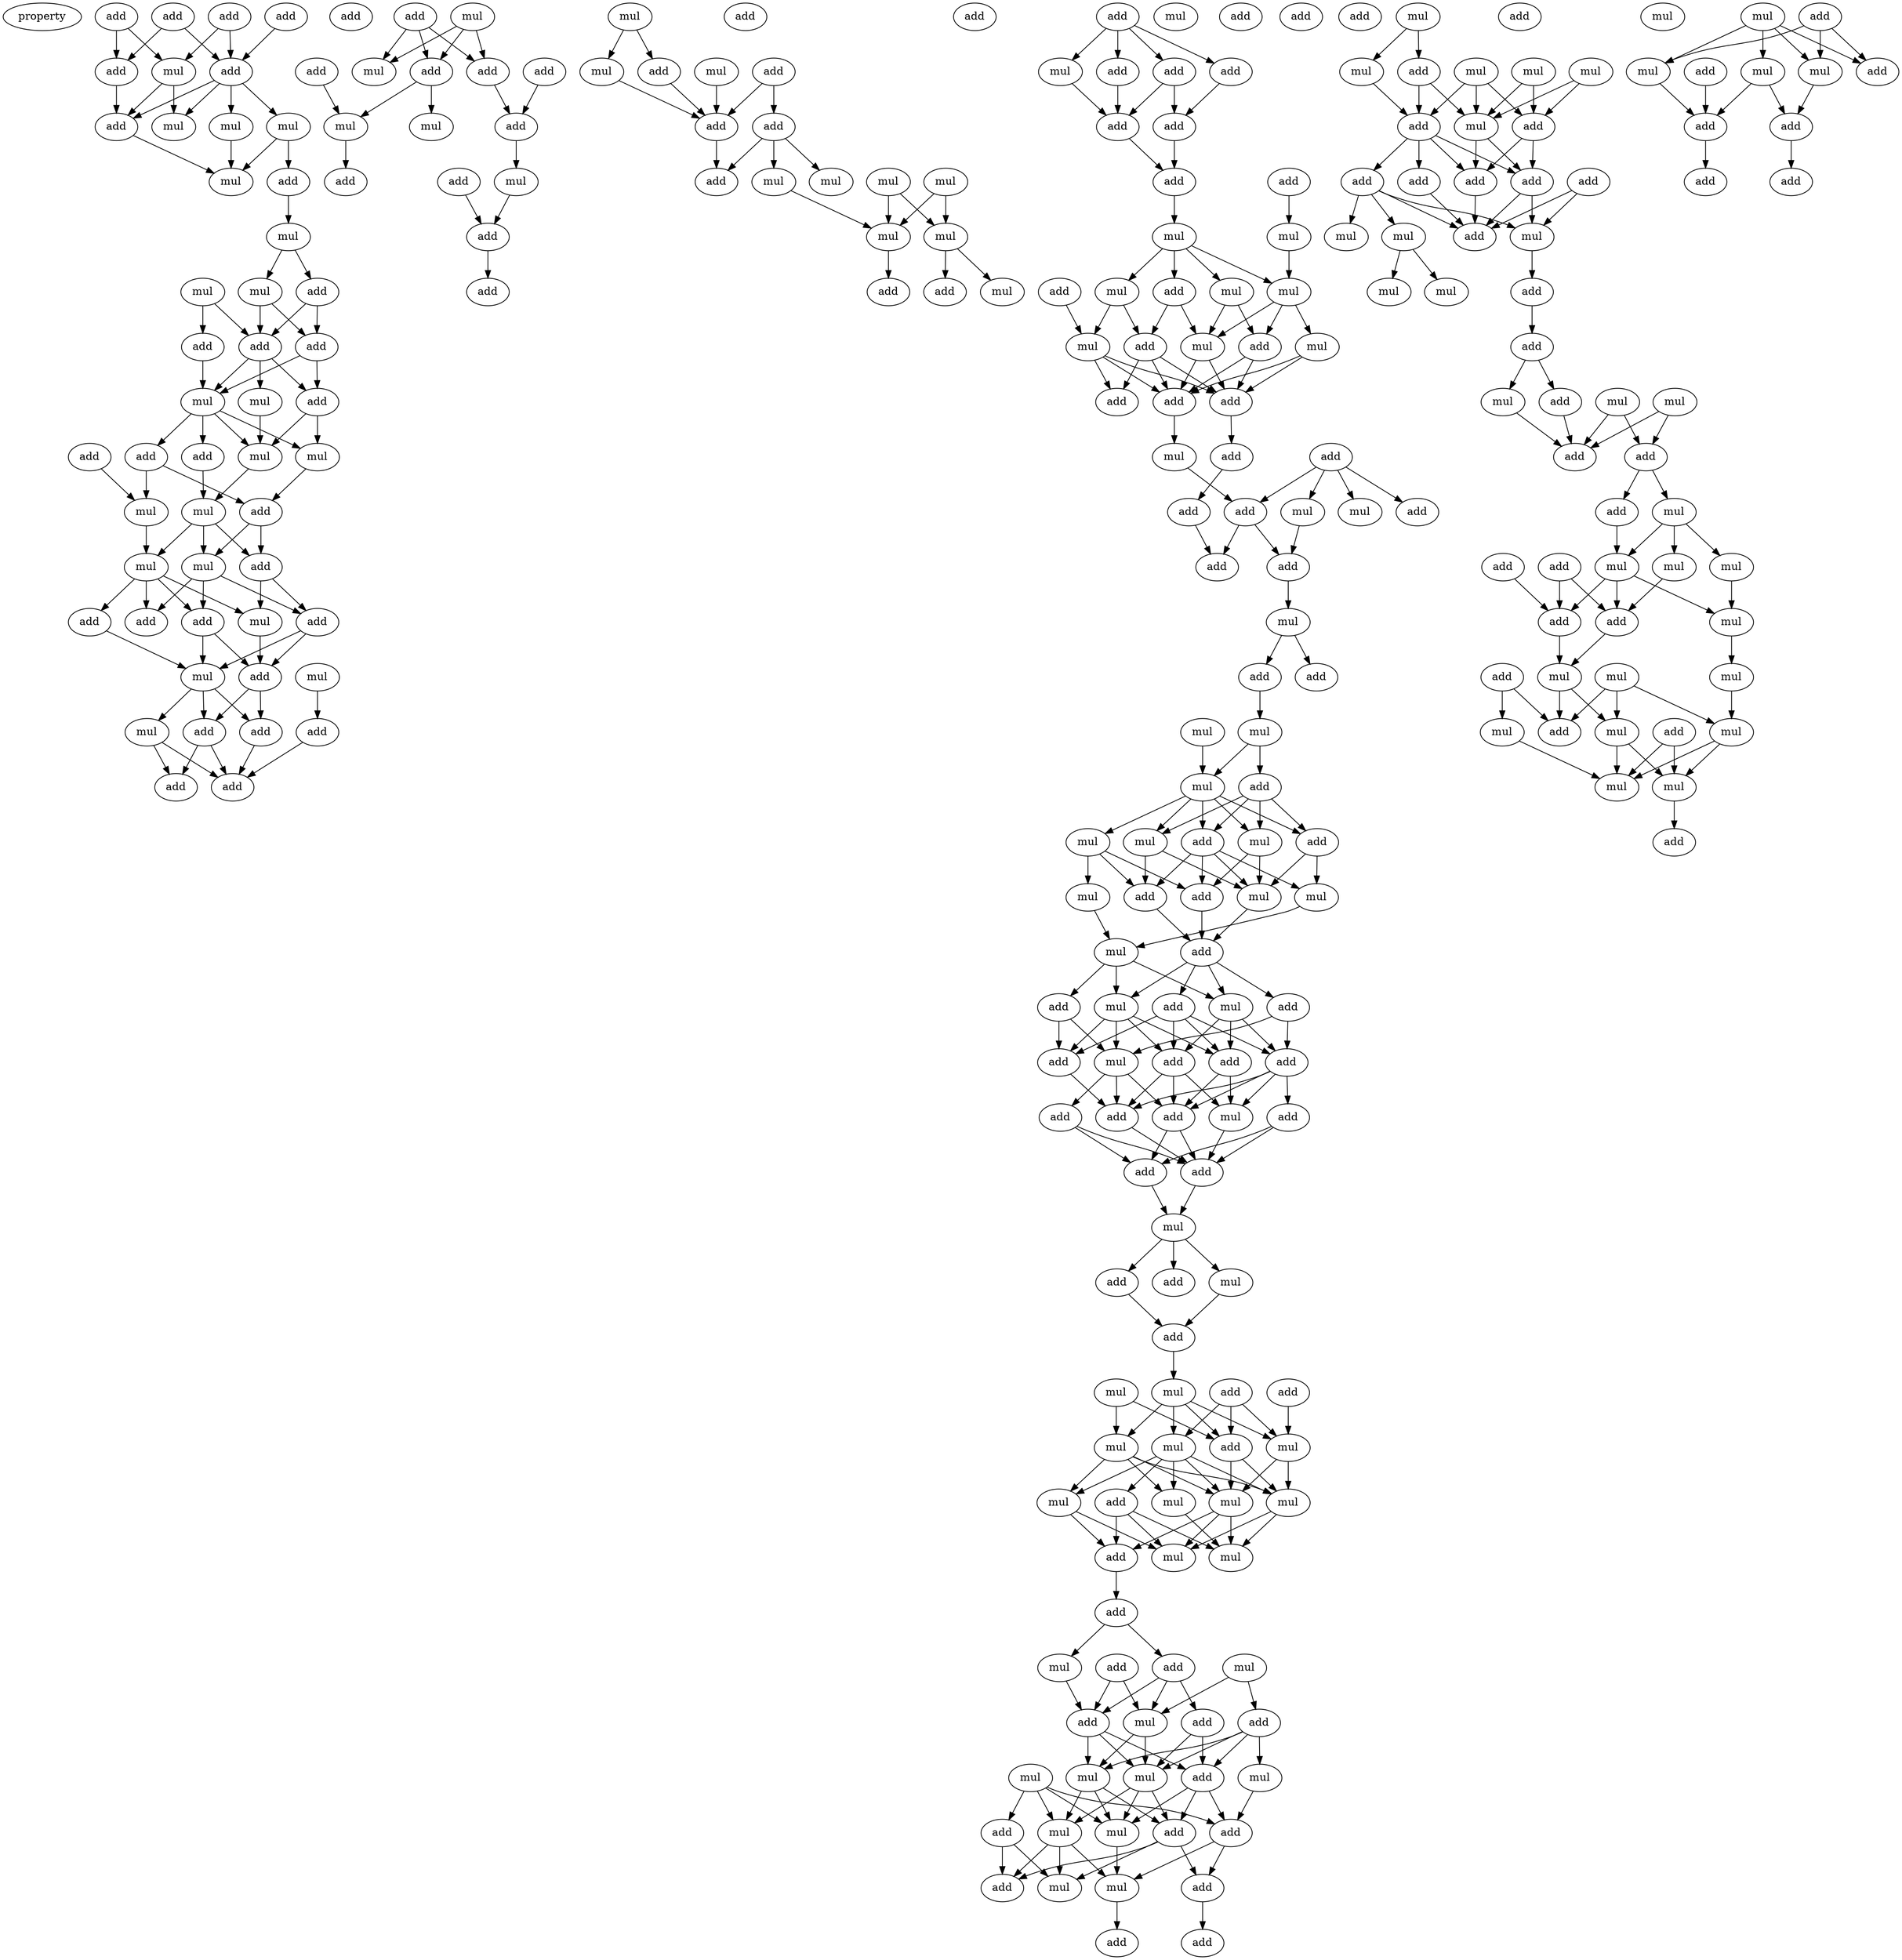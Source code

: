digraph {
    node [fontcolor=black]
    property [mul=2,lf=1.7]
    0 [ label = add ];
    1 [ label = add ];
    2 [ label = add ];
    3 [ label = add ];
    4 [ label = add ];
    5 [ label = add ];
    6 [ label = mul ];
    7 [ label = add ];
    8 [ label = mul ];
    9 [ label = mul ];
    10 [ label = mul ];
    11 [ label = mul ];
    12 [ label = add ];
    13 [ label = mul ];
    14 [ label = mul ];
    15 [ label = add ];
    16 [ label = mul ];
    17 [ label = add ];
    18 [ label = add ];
    19 [ label = add ];
    20 [ label = mul ];
    21 [ label = add ];
    22 [ label = mul ];
    23 [ label = mul ];
    24 [ label = add ];
    25 [ label = mul ];
    26 [ label = add ];
    27 [ label = add ];
    28 [ label = mul ];
    29 [ label = mul ];
    30 [ label = add ];
    31 [ label = mul ];
    32 [ label = add ];
    33 [ label = mul ];
    34 [ label = add ];
    35 [ label = add ];
    36 [ label = add ];
    37 [ label = mul ];
    38 [ label = add ];
    39 [ label = add ];
    40 [ label = mul ];
    41 [ label = mul ];
    42 [ label = mul ];
    43 [ label = add ];
    44 [ label = add ];
    45 [ label = add ];
    46 [ label = add ];
    47 [ label = add ];
    48 [ label = add ];
    49 [ label = add ];
    50 [ label = mul ];
    51 [ label = add ];
    52 [ label = add ];
    53 [ label = mul ];
    54 [ label = add ];
    55 [ label = add ];
    56 [ label = mul ];
    57 [ label = mul ];
    58 [ label = add ];
    59 [ label = add ];
    60 [ label = add ];
    61 [ label = mul ];
    62 [ label = add ];
    63 [ label = add ];
    64 [ label = mul ];
    65 [ label = mul ];
    66 [ label = add ];
    67 [ label = add ];
    68 [ label = add ];
    69 [ label = mul ];
    70 [ label = add ];
    71 [ label = add ];
    72 [ label = mul ];
    73 [ label = mul ];
    74 [ label = mul ];
    75 [ label = add ];
    76 [ label = mul ];
    77 [ label = mul ];
    78 [ label = mul ];
    79 [ label = mul ];
    80 [ label = add ];
    81 [ label = add ];
    82 [ label = add ];
    83 [ label = add ];
    84 [ label = add ];
    85 [ label = add ];
    86 [ label = mul ];
    87 [ label = add ];
    88 [ label = add ];
    89 [ label = add ];
    90 [ label = add ];
    91 [ label = add ];
    92 [ label = mul ];
    93 [ label = mul ];
    94 [ label = add ];
    95 [ label = mul ];
    96 [ label = mul ];
    97 [ label = add ];
    98 [ label = mul ];
    99 [ label = mul ];
    100 [ label = add ];
    101 [ label = mul ];
    102 [ label = add ];
    103 [ label = mul ];
    104 [ label = add ];
    105 [ label = add ];
    106 [ label = add ];
    107 [ label = add ];
    108 [ label = mul ];
    109 [ label = add ];
    110 [ label = add ];
    111 [ label = mul ];
    112 [ label = add ];
    113 [ label = add ];
    114 [ label = mul ];
    115 [ label = add ];
    116 [ label = add ];
    117 [ label = mul ];
    118 [ label = mul ];
    119 [ label = add ];
    120 [ label = add ];
    121 [ label = mul ];
    122 [ label = mul ];
    123 [ label = add ];
    124 [ label = mul ];
    125 [ label = mul ];
    126 [ label = mul ];
    127 [ label = add ];
    128 [ label = add ];
    129 [ label = mul ];
    130 [ label = mul ];
    131 [ label = add ];
    132 [ label = mul ];
    133 [ label = mul ];
    134 [ label = add ];
    135 [ label = add ];
    136 [ label = mul ];
    137 [ label = mul ];
    138 [ label = add ];
    139 [ label = add ];
    140 [ label = add ];
    141 [ label = mul ];
    142 [ label = add ];
    143 [ label = add ];
    144 [ label = mul ];
    145 [ label = add ];
    146 [ label = add ];
    147 [ label = add ];
    148 [ label = add ];
    149 [ label = add ];
    150 [ label = mul ];
    151 [ label = add ];
    152 [ label = add ];
    153 [ label = add ];
    154 [ label = mul ];
    155 [ label = add ];
    156 [ label = mul ];
    157 [ label = add ];
    158 [ label = add ];
    159 [ label = add ];
    160 [ label = add ];
    161 [ label = mul ];
    162 [ label = add ];
    163 [ label = add ];
    164 [ label = mul ];
    165 [ label = mul ];
    166 [ label = add ];
    167 [ label = mul ];
    168 [ label = mul ];
    169 [ label = add ];
    170 [ label = mul ];
    171 [ label = mul ];
    172 [ label = mul ];
    173 [ label = mul ];
    174 [ label = mul ];
    175 [ label = mul ];
    176 [ label = add ];
    177 [ label = add ];
    178 [ label = add ];
    179 [ label = mul ];
    180 [ label = mul ];
    181 [ label = add ];
    182 [ label = add ];
    183 [ label = add ];
    184 [ label = mul ];
    185 [ label = add ];
    186 [ label = mul ];
    187 [ label = mul ];
    188 [ label = mul ];
    189 [ label = mul ];
    190 [ label = add ];
    191 [ label = mul ];
    192 [ label = add ];
    193 [ label = add ];
    194 [ label = add ];
    195 [ label = mul ];
    196 [ label = add ];
    197 [ label = mul ];
    198 [ label = add ];
    199 [ label = mul ];
    200 [ label = add ];
    201 [ label = add ];
    202 [ label = add ];
    203 [ label = mul ];
    204 [ label = add ];
    205 [ label = mul ];
    206 [ label = mul ];
    207 [ label = mul ];
    208 [ label = mul ];
    209 [ label = mul ];
    210 [ label = add ];
    211 [ label = add ];
    212 [ label = add ];
    213 [ label = add ];
    214 [ label = add ];
    215 [ label = add ];
    216 [ label = add ];
    217 [ label = add ];
    218 [ label = mul ];
    219 [ label = mul ];
    220 [ label = mul ];
    221 [ label = mul ];
    222 [ label = mul ];
    223 [ label = add ];
    224 [ label = add ];
    225 [ label = add ];
    226 [ label = mul ];
    227 [ label = mul ];
    228 [ label = add ];
    229 [ label = mul ];
    230 [ label = add ];
    231 [ label = add ];
    232 [ label = add ];
    233 [ label = mul ];
    234 [ label = add ];
    235 [ label = add ];
    236 [ label = mul ];
    237 [ label = mul ];
    238 [ label = mul ];
    239 [ label = add ];
    240 [ label = add ];
    241 [ label = mul ];
    242 [ label = add ];
    243 [ label = mul ];
    244 [ label = mul ];
    245 [ label = mul ];
    246 [ label = mul ];
    247 [ label = add ];
    248 [ label = mul ];
    249 [ label = mul ];
    250 [ label = add ];
    251 [ label = mul ];
    252 [ label = mul ];
    253 [ label = mul ];
    254 [ label = add ];
    255 [ label = add ];
    256 [ label = mul ];
    257 [ label = mul ];
    258 [ label = add ];
    259 [ label = mul ];
    260 [ label = add ];
    261 [ label = mul ];
    262 [ label = add ];
    263 [ label = add ];
    264 [ label = add ];
    265 [ label = add ];
    0 -> 4 [ name = 0 ];
    0 -> 6 [ name = 1 ];
    1 -> 5 [ name = 2 ];
    1 -> 6 [ name = 3 ];
    2 -> 4 [ name = 4 ];
    2 -> 5 [ name = 5 ];
    3 -> 5 [ name = 6 ];
    4 -> 7 [ name = 7 ];
    5 -> 7 [ name = 8 ];
    5 -> 8 [ name = 9 ];
    5 -> 9 [ name = 10 ];
    5 -> 10 [ name = 11 ];
    6 -> 7 [ name = 12 ];
    6 -> 10 [ name = 13 ];
    7 -> 11 [ name = 14 ];
    8 -> 11 [ name = 15 ];
    8 -> 12 [ name = 16 ];
    9 -> 11 [ name = 17 ];
    12 -> 13 [ name = 18 ];
    13 -> 14 [ name = 19 ];
    13 -> 15 [ name = 20 ];
    14 -> 17 [ name = 21 ];
    14 -> 19 [ name = 22 ];
    15 -> 17 [ name = 23 ];
    15 -> 19 [ name = 24 ];
    16 -> 17 [ name = 25 ];
    16 -> 18 [ name = 26 ];
    17 -> 20 [ name = 27 ];
    17 -> 21 [ name = 28 ];
    17 -> 22 [ name = 29 ];
    18 -> 22 [ name = 30 ];
    19 -> 21 [ name = 31 ];
    19 -> 22 [ name = 32 ];
    20 -> 23 [ name = 33 ];
    21 -> 23 [ name = 34 ];
    21 -> 25 [ name = 35 ];
    22 -> 23 [ name = 36 ];
    22 -> 24 [ name = 37 ];
    22 -> 25 [ name = 38 ];
    22 -> 26 [ name = 39 ];
    23 -> 29 [ name = 40 ];
    24 -> 29 [ name = 41 ];
    25 -> 30 [ name = 42 ];
    26 -> 28 [ name = 43 ];
    26 -> 30 [ name = 44 ];
    27 -> 28 [ name = 45 ];
    28 -> 33 [ name = 46 ];
    29 -> 31 [ name = 47 ];
    29 -> 32 [ name = 48 ];
    29 -> 33 [ name = 49 ];
    30 -> 31 [ name = 50 ];
    30 -> 32 [ name = 51 ];
    31 -> 35 [ name = 52 ];
    31 -> 36 [ name = 53 ];
    31 -> 38 [ name = 54 ];
    32 -> 37 [ name = 55 ];
    32 -> 38 [ name = 56 ];
    33 -> 34 [ name = 57 ];
    33 -> 35 [ name = 58 ];
    33 -> 36 [ name = 59 ];
    33 -> 37 [ name = 60 ];
    34 -> 41 [ name = 61 ];
    36 -> 39 [ name = 62 ];
    36 -> 41 [ name = 63 ];
    37 -> 39 [ name = 64 ];
    38 -> 39 [ name = 65 ];
    38 -> 41 [ name = 66 ];
    39 -> 43 [ name = 67 ];
    39 -> 44 [ name = 68 ];
    40 -> 45 [ name = 69 ];
    41 -> 42 [ name = 70 ];
    41 -> 43 [ name = 71 ];
    41 -> 44 [ name = 72 ];
    42 -> 46 [ name = 73 ];
    42 -> 47 [ name = 74 ];
    43 -> 46 [ name = 75 ];
    44 -> 46 [ name = 76 ];
    44 -> 47 [ name = 77 ];
    45 -> 46 [ name = 78 ];
    49 -> 52 [ name = 79 ];
    49 -> 53 [ name = 80 ];
    49 -> 55 [ name = 81 ];
    50 -> 52 [ name = 82 ];
    50 -> 53 [ name = 83 ];
    50 -> 55 [ name = 84 ];
    51 -> 58 [ name = 85 ];
    52 -> 56 [ name = 86 ];
    52 -> 57 [ name = 87 ];
    54 -> 56 [ name = 88 ];
    55 -> 58 [ name = 89 ];
    56 -> 59 [ name = 90 ];
    58 -> 61 [ name = 91 ];
    60 -> 62 [ name = 92 ];
    61 -> 62 [ name = 93 ];
    62 -> 63 [ name = 94 ];
    64 -> 65 [ name = 95 ];
    64 -> 66 [ name = 96 ];
    65 -> 70 [ name = 97 ];
    66 -> 70 [ name = 98 ];
    68 -> 70 [ name = 99 ];
    68 -> 71 [ name = 100 ];
    69 -> 70 [ name = 101 ];
    70 -> 75 [ name = 102 ];
    71 -> 72 [ name = 103 ];
    71 -> 75 [ name = 104 ];
    71 -> 76 [ name = 105 ];
    73 -> 77 [ name = 106 ];
    73 -> 78 [ name = 107 ];
    74 -> 77 [ name = 108 ];
    74 -> 78 [ name = 109 ];
    76 -> 78 [ name = 110 ];
    77 -> 79 [ name = 111 ];
    77 -> 82 [ name = 112 ];
    78 -> 81 [ name = 113 ];
    83 -> 84 [ name = 114 ];
    83 -> 85 [ name = 115 ];
    83 -> 86 [ name = 116 ];
    83 -> 87 [ name = 117 ];
    84 -> 88 [ name = 118 ];
    84 -> 89 [ name = 119 ];
    85 -> 89 [ name = 120 ];
    86 -> 88 [ name = 121 ];
    87 -> 88 [ name = 122 ];
    88 -> 91 [ name = 123 ];
    89 -> 91 [ name = 124 ];
    90 -> 92 [ name = 125 ];
    91 -> 93 [ name = 126 ];
    92 -> 95 [ name = 127 ];
    93 -> 94 [ name = 128 ];
    93 -> 95 [ name = 129 ];
    93 -> 96 [ name = 130 ];
    93 -> 98 [ name = 131 ];
    94 -> 99 [ name = 132 ];
    94 -> 102 [ name = 133 ];
    95 -> 99 [ name = 134 ];
    95 -> 100 [ name = 135 ];
    95 -> 103 [ name = 136 ];
    96 -> 99 [ name = 137 ];
    96 -> 100 [ name = 138 ];
    97 -> 101 [ name = 139 ];
    98 -> 101 [ name = 140 ];
    98 -> 102 [ name = 141 ];
    99 -> 104 [ name = 142 ];
    99 -> 106 [ name = 143 ];
    100 -> 104 [ name = 144 ];
    100 -> 106 [ name = 145 ];
    101 -> 104 [ name = 146 ];
    101 -> 105 [ name = 147 ];
    101 -> 106 [ name = 148 ];
    102 -> 104 [ name = 149 ];
    102 -> 105 [ name = 150 ];
    102 -> 106 [ name = 151 ];
    103 -> 104 [ name = 152 ];
    103 -> 106 [ name = 153 ];
    104 -> 107 [ name = 154 ];
    106 -> 108 [ name = 155 ];
    107 -> 112 [ name = 156 ];
    108 -> 110 [ name = 157 ];
    109 -> 110 [ name = 158 ];
    109 -> 111 [ name = 159 ];
    109 -> 113 [ name = 160 ];
    109 -> 114 [ name = 161 ];
    110 -> 115 [ name = 162 ];
    110 -> 116 [ name = 163 ];
    112 -> 115 [ name = 164 ];
    114 -> 116 [ name = 165 ];
    116 -> 118 [ name = 166 ];
    118 -> 119 [ name = 167 ];
    118 -> 120 [ name = 168 ];
    119 -> 121 [ name = 169 ];
    121 -> 123 [ name = 170 ];
    121 -> 124 [ name = 171 ];
    122 -> 124 [ name = 172 ];
    123 -> 125 [ name = 173 ];
    123 -> 127 [ name = 174 ];
    123 -> 128 [ name = 175 ];
    123 -> 129 [ name = 176 ];
    124 -> 125 [ name = 177 ];
    124 -> 126 [ name = 178 ];
    124 -> 127 [ name = 179 ];
    124 -> 128 [ name = 180 ];
    124 -> 129 [ name = 181 ];
    125 -> 131 [ name = 182 ];
    125 -> 132 [ name = 183 ];
    126 -> 131 [ name = 184 ];
    126 -> 133 [ name = 185 ];
    126 -> 134 [ name = 186 ];
    127 -> 130 [ name = 187 ];
    127 -> 132 [ name = 188 ];
    128 -> 130 [ name = 189 ];
    128 -> 131 [ name = 190 ];
    128 -> 132 [ name = 191 ];
    128 -> 134 [ name = 192 ];
    129 -> 132 [ name = 193 ];
    129 -> 134 [ name = 194 ];
    130 -> 136 [ name = 195 ];
    131 -> 135 [ name = 196 ];
    132 -> 135 [ name = 197 ];
    133 -> 136 [ name = 198 ];
    134 -> 135 [ name = 199 ];
    135 -> 137 [ name = 200 ];
    135 -> 139 [ name = 201 ];
    135 -> 140 [ name = 202 ];
    135 -> 141 [ name = 203 ];
    136 -> 137 [ name = 204 ];
    136 -> 138 [ name = 205 ];
    136 -> 141 [ name = 206 ];
    137 -> 142 [ name = 207 ];
    137 -> 143 [ name = 208 ];
    137 -> 144 [ name = 209 ];
    137 -> 146 [ name = 210 ];
    138 -> 144 [ name = 211 ];
    138 -> 146 [ name = 212 ];
    139 -> 144 [ name = 213 ];
    139 -> 145 [ name = 214 ];
    140 -> 142 [ name = 215 ];
    140 -> 143 [ name = 216 ];
    140 -> 145 [ name = 217 ];
    140 -> 146 [ name = 218 ];
    141 -> 142 [ name = 219 ];
    141 -> 143 [ name = 220 ];
    141 -> 145 [ name = 221 ];
    142 -> 149 [ name = 222 ];
    142 -> 150 [ name = 223 ];
    143 -> 147 [ name = 224 ];
    143 -> 149 [ name = 225 ];
    143 -> 150 [ name = 226 ];
    144 -> 147 [ name = 227 ];
    144 -> 148 [ name = 228 ];
    144 -> 149 [ name = 229 ];
    145 -> 147 [ name = 230 ];
    145 -> 149 [ name = 231 ];
    145 -> 150 [ name = 232 ];
    145 -> 151 [ name = 233 ];
    146 -> 147 [ name = 234 ];
    147 -> 152 [ name = 235 ];
    148 -> 152 [ name = 236 ];
    148 -> 153 [ name = 237 ];
    149 -> 152 [ name = 238 ];
    149 -> 153 [ name = 239 ];
    150 -> 152 [ name = 240 ];
    151 -> 152 [ name = 241 ];
    151 -> 153 [ name = 242 ];
    152 -> 154 [ name = 243 ];
    153 -> 154 [ name = 244 ];
    154 -> 156 [ name = 245 ];
    154 -> 157 [ name = 246 ];
    154 -> 159 [ name = 247 ];
    156 -> 160 [ name = 248 ];
    159 -> 160 [ name = 249 ];
    160 -> 161 [ name = 250 ];
    161 -> 165 [ name = 251 ];
    161 -> 166 [ name = 252 ];
    161 -> 167 [ name = 253 ];
    161 -> 168 [ name = 254 ];
    162 -> 168 [ name = 255 ];
    163 -> 166 [ name = 256 ];
    163 -> 167 [ name = 257 ];
    163 -> 168 [ name = 258 ];
    164 -> 165 [ name = 259 ];
    164 -> 166 [ name = 260 ];
    165 -> 170 [ name = 261 ];
    165 -> 171 [ name = 262 ];
    165 -> 172 [ name = 263 ];
    165 -> 173 [ name = 264 ];
    166 -> 170 [ name = 265 ];
    166 -> 172 [ name = 266 ];
    167 -> 169 [ name = 267 ];
    167 -> 170 [ name = 268 ];
    167 -> 171 [ name = 269 ];
    167 -> 172 [ name = 270 ];
    167 -> 173 [ name = 271 ];
    168 -> 170 [ name = 272 ];
    168 -> 172 [ name = 273 ];
    169 -> 174 [ name = 274 ];
    169 -> 175 [ name = 275 ];
    169 -> 176 [ name = 276 ];
    170 -> 174 [ name = 277 ];
    170 -> 175 [ name = 278 ];
    170 -> 176 [ name = 279 ];
    171 -> 174 [ name = 280 ];
    172 -> 174 [ name = 281 ];
    172 -> 175 [ name = 282 ];
    173 -> 175 [ name = 283 ];
    173 -> 176 [ name = 284 ];
    176 -> 177 [ name = 285 ];
    177 -> 178 [ name = 286 ];
    177 -> 180 [ name = 287 ];
    178 -> 182 [ name = 288 ];
    178 -> 184 [ name = 289 ];
    178 -> 185 [ name = 290 ];
    179 -> 183 [ name = 291 ];
    179 -> 184 [ name = 292 ];
    180 -> 185 [ name = 293 ];
    181 -> 184 [ name = 294 ];
    181 -> 185 [ name = 295 ];
    182 -> 187 [ name = 296 ];
    182 -> 190 [ name = 297 ];
    183 -> 187 [ name = 298 ];
    183 -> 188 [ name = 299 ];
    183 -> 189 [ name = 300 ];
    183 -> 190 [ name = 301 ];
    184 -> 187 [ name = 302 ];
    184 -> 189 [ name = 303 ];
    185 -> 187 [ name = 304 ];
    185 -> 189 [ name = 305 ];
    185 -> 190 [ name = 306 ];
    186 -> 191 [ name = 307 ];
    186 -> 192 [ name = 308 ];
    186 -> 193 [ name = 309 ];
    186 -> 195 [ name = 310 ];
    187 -> 191 [ name = 311 ];
    187 -> 194 [ name = 312 ];
    187 -> 195 [ name = 313 ];
    188 -> 193 [ name = 314 ];
    189 -> 191 [ name = 315 ];
    189 -> 194 [ name = 316 ];
    189 -> 195 [ name = 317 ];
    190 -> 191 [ name = 318 ];
    190 -> 193 [ name = 319 ];
    190 -> 194 [ name = 320 ];
    191 -> 199 [ name = 321 ];
    192 -> 196 [ name = 322 ];
    192 -> 197 [ name = 323 ];
    193 -> 198 [ name = 324 ];
    193 -> 199 [ name = 325 ];
    194 -> 196 [ name = 326 ];
    194 -> 197 [ name = 327 ];
    194 -> 198 [ name = 328 ];
    195 -> 196 [ name = 329 ];
    195 -> 197 [ name = 330 ];
    195 -> 199 [ name = 331 ];
    198 -> 201 [ name = 332 ];
    199 -> 202 [ name = 333 ];
    203 -> 204 [ name = 334 ];
    203 -> 207 [ name = 335 ];
    204 -> 209 [ name = 336 ];
    204 -> 211 [ name = 337 ];
    205 -> 209 [ name = 338 ];
    205 -> 210 [ name = 339 ];
    206 -> 209 [ name = 340 ];
    206 -> 210 [ name = 341 ];
    207 -> 211 [ name = 342 ];
    208 -> 209 [ name = 343 ];
    208 -> 210 [ name = 344 ];
    208 -> 211 [ name = 345 ];
    209 -> 213 [ name = 346 ];
    209 -> 215 [ name = 347 ];
    210 -> 213 [ name = 348 ];
    210 -> 215 [ name = 349 ];
    211 -> 212 [ name = 350 ];
    211 -> 213 [ name = 351 ];
    211 -> 214 [ name = 352 ];
    211 -> 215 [ name = 353 ];
    212 -> 217 [ name = 354 ];
    212 -> 218 [ name = 355 ];
    212 -> 219 [ name = 356 ];
    212 -> 220 [ name = 357 ];
    213 -> 217 [ name = 358 ];
    214 -> 217 [ name = 359 ];
    215 -> 217 [ name = 360 ];
    215 -> 220 [ name = 361 ];
    216 -> 217 [ name = 362 ];
    216 -> 220 [ name = 363 ];
    218 -> 221 [ name = 364 ];
    218 -> 222 [ name = 365 ];
    220 -> 223 [ name = 366 ];
    223 -> 224 [ name = 367 ];
    224 -> 227 [ name = 368 ];
    224 -> 228 [ name = 369 ];
    226 -> 230 [ name = 370 ];
    226 -> 231 [ name = 371 ];
    227 -> 231 [ name = 372 ];
    228 -> 231 [ name = 373 ];
    229 -> 230 [ name = 374 ];
    229 -> 231 [ name = 375 ];
    230 -> 232 [ name = 376 ];
    230 -> 233 [ name = 377 ];
    232 -> 237 [ name = 378 ];
    233 -> 236 [ name = 379 ];
    233 -> 237 [ name = 380 ];
    233 -> 238 [ name = 381 ];
    234 -> 240 [ name = 382 ];
    235 -> 239 [ name = 383 ];
    235 -> 240 [ name = 384 ];
    236 -> 239 [ name = 385 ];
    237 -> 239 [ name = 386 ];
    237 -> 240 [ name = 387 ];
    237 -> 241 [ name = 388 ];
    238 -> 241 [ name = 389 ];
    239 -> 243 [ name = 390 ];
    240 -> 243 [ name = 391 ];
    241 -> 244 [ name = 392 ];
    242 -> 246 [ name = 393 ];
    242 -> 247 [ name = 394 ];
    243 -> 247 [ name = 395 ];
    243 -> 249 [ name = 396 ];
    244 -> 248 [ name = 397 ];
    245 -> 247 [ name = 398 ];
    245 -> 248 [ name = 399 ];
    245 -> 249 [ name = 400 ];
    246 -> 252 [ name = 401 ];
    248 -> 251 [ name = 402 ];
    248 -> 252 [ name = 403 ];
    249 -> 251 [ name = 404 ];
    249 -> 252 [ name = 405 ];
    250 -> 251 [ name = 406 ];
    250 -> 252 [ name = 407 ];
    251 -> 254 [ name = 408 ];
    255 -> 259 [ name = 409 ];
    255 -> 260 [ name = 410 ];
    255 -> 261 [ name = 411 ];
    256 -> 257 [ name = 412 ];
    256 -> 259 [ name = 413 ];
    256 -> 260 [ name = 414 ];
    256 -> 261 [ name = 415 ];
    257 -> 262 [ name = 416 ];
    257 -> 263 [ name = 417 ];
    258 -> 263 [ name = 418 ];
    259 -> 262 [ name = 419 ];
    261 -> 263 [ name = 420 ];
    262 -> 265 [ name = 421 ];
    263 -> 264 [ name = 422 ];
}
